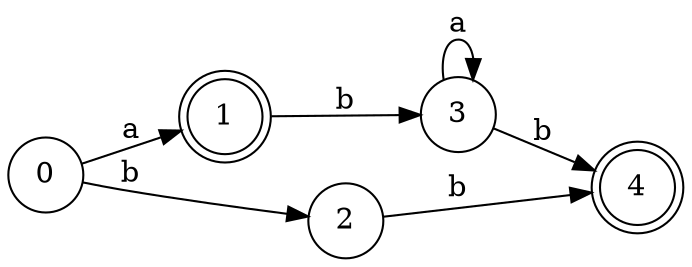 digraph finite_state_machine {
	rankdir=LR;
	size="8,5";
	node [shape = doublecircle]; 1 4;
	node [shape = circle];
	0 -> 1 [ label = "a" ];
	0 -> 2 [ label = "b" ];
	1 -> 3 [ label = "b" ];
	2 -> 4 [ label = "b" ];
	3 -> 3 [ label = "a" ];
	3 -> 4 [ label = "b" ];
}